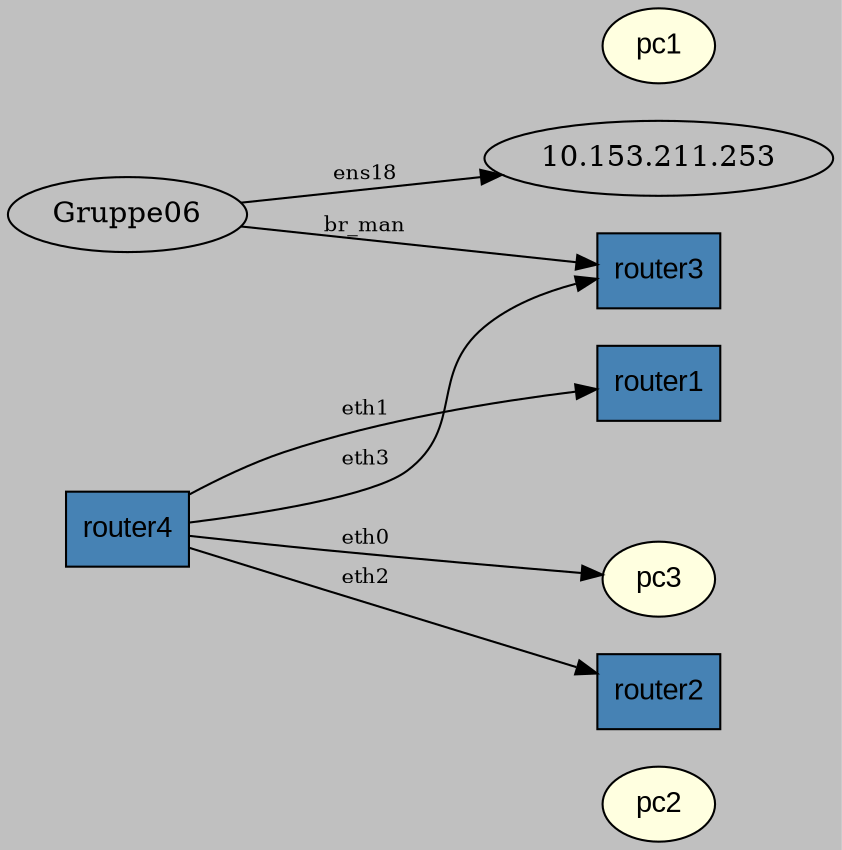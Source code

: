 digraph {
	bgcolor=gray overlap=false rankdir=LR
	{
		rank=same
		pc2 [fillcolor=lightyellow fontname=Arial shape=ellipse style=filled]
		pc3 [fillcolor=lightyellow fontname=Arial shape=ellipse style=filled]
		pc1 [fillcolor=lightyellow fontname=Arial shape=ellipse style=filled]
	}
	Gruppe06 -> "10.153.211.253" [label=ens18 arrowhead=normal color=black fontsize=10 minlen=2]
	Gruppe06 -> router3 [label=br_man arrowhead=normal color=black fontsize=10 minlen=2]
	router3 [fillcolor=steelblue fontname=Arial shape=box style=filled]
	router4 [fillcolor=steelblue fontname=Arial shape=box style=filled]
	router4 -> router2 [label=eth2 arrowhead=normal color=black fontsize=10 minlen=2]
	router4 -> pc3 [label=eth0 arrowhead=normal color=black fontsize=10 minlen=2]
	router4 -> router3 [label=eth3 arrowhead=normal color=black fontsize=10 minlen=2]
	router4 -> router1 [label=eth1 arrowhead=normal color=black fontsize=10 minlen=2]
	router2 [fillcolor=steelblue fontname=Arial shape=box style=filled]
	router1 [fillcolor=steelblue fontname=Arial shape=box style=filled]
}
